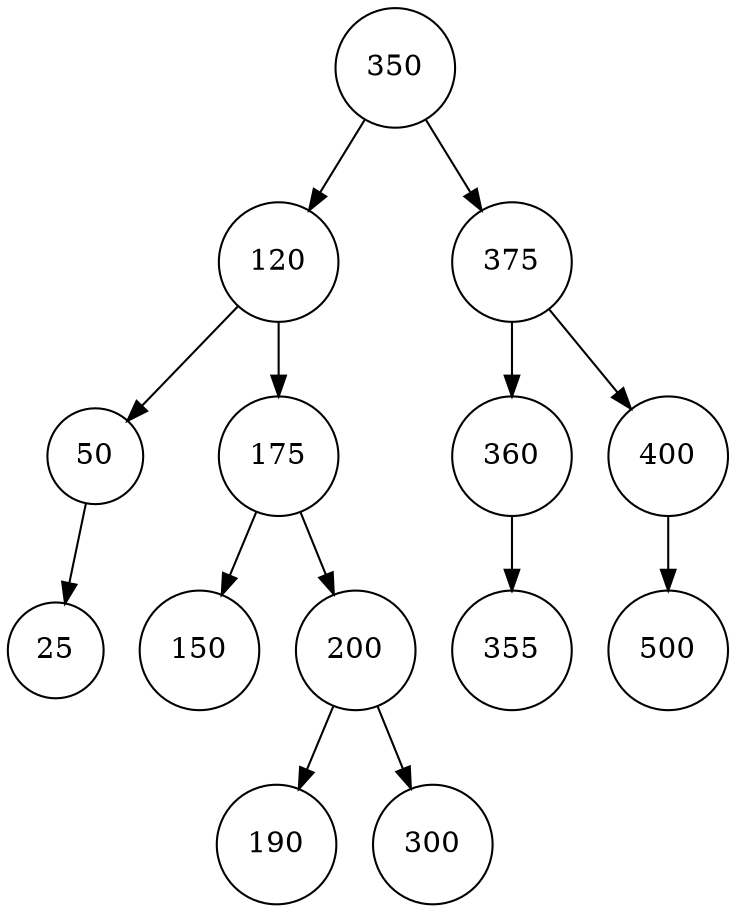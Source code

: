 digraph AVL {
    node [shape=circle];
    "350" -> "120";
    "120" -> "50";
    "50" -> "25";
    "120" -> "175";
    "175" -> "150";
    "175" -> "200";
    "200" -> "190";
    "200" -> "300";
    "350" -> "375";
    "375" -> "360";
    "360" -> "355";
    "375" -> "400";
    "400" -> "500";
}
